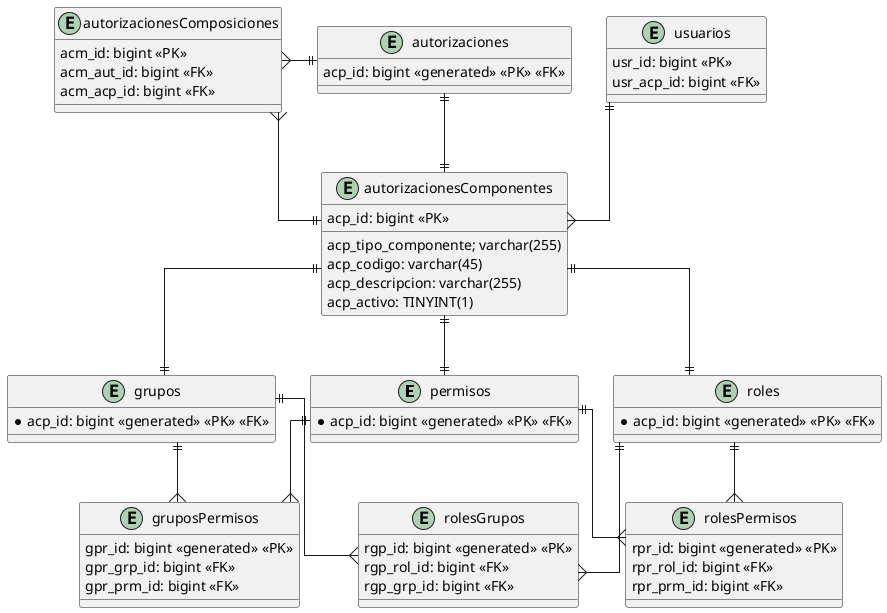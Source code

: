 @startuml
skinparam linetype ortho

entity "permisos" as prm {
    *acp_id: bigint <<generated>> <<PK>> <<FK>>
}

entity "roles" as rol {
    *acp_id: bigint <<generated>> <<PK>> <<FK>>
}

entity "grupos" as grp {
    *acp_id: bigint <<generated>> <<PK>> <<FK>>
}

entity "rolesGrupos" as rgp {
    rgp_id: bigint <<generated>> <<PK>>
    rgp_rol_id: bigint <<FK>>
    rgp_grp_id: bigint <<FK>>

}

entity "gruposPermisos" as gpr {
    gpr_id: bigint <<generated>> <<PK>>
    gpr_grp_id: bigint <<FK>>
    gpr_prm_id: bigint <<FK>>
}

entity "rolesPermisos" as rpr {
    rpr_id: bigint <<generated>> <<PK>>
    rpr_rol_id: bigint <<FK>>
    rpr_prm_id: bigint <<FK>>
}

entity "autorizaciones" as aut {
    acp_id: bigint <<generated>> <<PK>> <<FK>>

}

entity "autorizacionesComposiciones" as acm {
    acm_id: bigint <<PK>>
    acm_aut_id: bigint <<FK>>
    acm_acp_id: bigint <<FK>>
}

entity "autorizacionesComponentes" as acp{
    acp_id: bigint <<PK>>
    acp_tipo_componente; varchar(255)
    acp_codigo: varchar(45)
    acp_descripcion: varchar(255)
    acp_activo: TINYINT(1)
}

entity "usuarios" as usr{
    usr_id: bigint <<PK>>
    usr_acp_id: bigint <<FK>>
}

acp ||--|| prm
acp ||--|| grp
acp ||--|| rol
acp ||-up-|| aut

rol ||--{ rgp
grp ||--{ rgp

rol ||--{ rpr
prm ||--{ rpr

grp ||--{ gpr
prm ||--{ gpr

aut ||-left-{ acm
acp ||--{ acm

usr ||--{ acp

@enduml